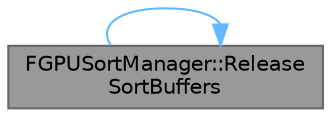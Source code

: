 digraph "FGPUSortManager::ReleaseSortBuffers"
{
 // INTERACTIVE_SVG=YES
 // LATEX_PDF_SIZE
  bgcolor="transparent";
  edge [fontname=Helvetica,fontsize=10,labelfontname=Helvetica,labelfontsize=10];
  node [fontname=Helvetica,fontsize=10,shape=box,height=0.2,width=0.4];
  rankdir="LR";
  Node1 [id="Node000001",label="FGPUSortManager::Release\lSortBuffers",height=0.2,width=0.4,color="gray40", fillcolor="grey60", style="filled", fontcolor="black",tooltip="Delete all GPU sort buffers."];
  Node1 -> Node1 [id="edge1_Node000001_Node000001",color="steelblue1",style="solid",tooltip=" "];
}
